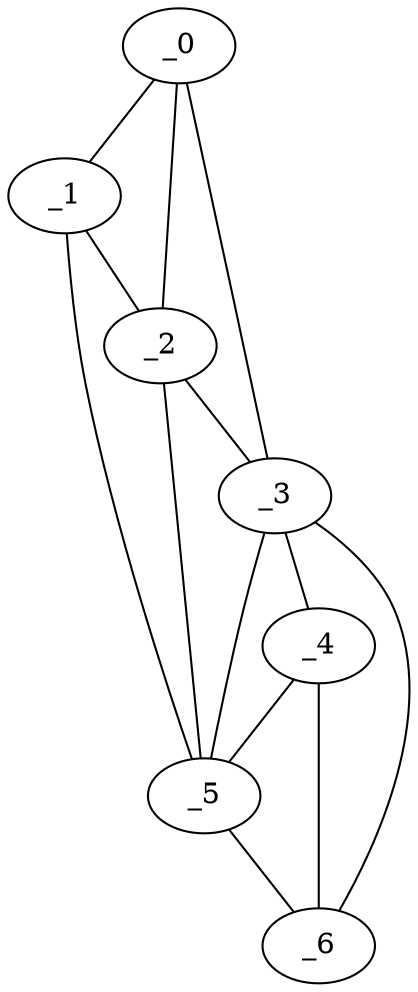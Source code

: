 graph "obj70__140.gxl" {
	_0	 [x=10,
		y=47];
	_1	 [x=64,
		y=14];
	_0 -- _1	 [valence=1];
	_2	 [x=67,
		y=42];
	_0 -- _2	 [valence=2];
	_3	 [x=119,
		y=50];
	_0 -- _3	 [valence=1];
	_1 -- _2	 [valence=2];
	_5	 [x=127,
		y=19];
	_1 -- _5	 [valence=1];
	_2 -- _3	 [valence=2];
	_2 -- _5	 [valence=2];
	_4	 [x=123,
		y=46];
	_3 -- _4	 [valence=1];
	_3 -- _5	 [valence=2];
	_6	 [x=127,
		y=43];
	_3 -- _6	 [valence=1];
	_4 -- _5	 [valence=2];
	_4 -- _6	 [valence=2];
	_5 -- _6	 [valence=1];
}

